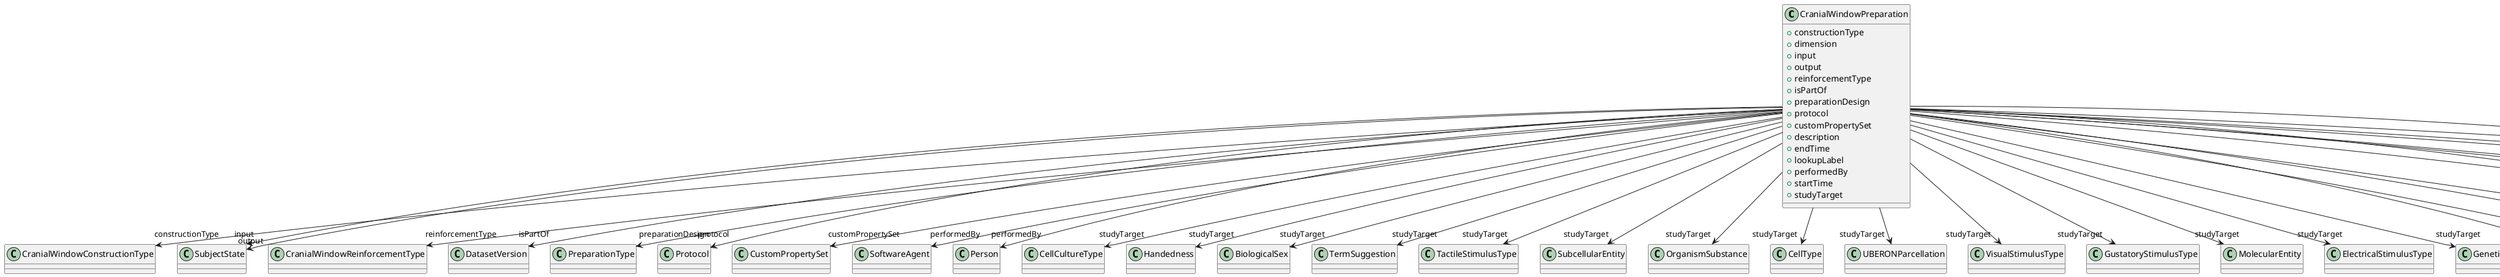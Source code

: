 @startuml
class CranialWindowPreparation {
+constructionType
+dimension
+input
+output
+reinforcementType
+isPartOf
+preparationDesign
+protocol
+customPropertySet
+description
+endTime
+lookupLabel
+performedBy
+startTime
+studyTarget

}
CranialWindowPreparation -d-> "constructionType" CranialWindowConstructionType
CranialWindowPreparation -d-> "input" SubjectState
CranialWindowPreparation -d-> "output" SubjectState
CranialWindowPreparation -d-> "reinforcementType" CranialWindowReinforcementType
CranialWindowPreparation -d-> "isPartOf" DatasetVersion
CranialWindowPreparation -d-> "preparationDesign" PreparationType
CranialWindowPreparation -d-> "protocol" Protocol
CranialWindowPreparation -d-> "customPropertySet" CustomPropertySet
CranialWindowPreparation -d-> "performedBy" SoftwareAgent
CranialWindowPreparation -d-> "performedBy" Person
CranialWindowPreparation -d-> "studyTarget" CellCultureType
CranialWindowPreparation -d-> "studyTarget" Handedness
CranialWindowPreparation -d-> "studyTarget" BiologicalSex
CranialWindowPreparation -d-> "studyTarget" TermSuggestion
CranialWindowPreparation -d-> "studyTarget" TactileStimulusType
CranialWindowPreparation -d-> "studyTarget" SubcellularEntity
CranialWindowPreparation -d-> "studyTarget" OrganismSubstance
CranialWindowPreparation -d-> "studyTarget" CellType
CranialWindowPreparation -d-> "studyTarget" UBERONParcellation
CranialWindowPreparation -d-> "studyTarget" VisualStimulusType
CranialWindowPreparation -d-> "studyTarget" GustatoryStimulusType
CranialWindowPreparation -d-> "studyTarget" MolecularEntity
CranialWindowPreparation -d-> "studyTarget" ElectricalStimulusType
CranialWindowPreparation -d-> "studyTarget" GeneticStrainType
CranialWindowPreparation -d-> "studyTarget" Organ
CranialWindowPreparation -d-> "studyTarget" BreedingType
CranialWindowPreparation -d-> "studyTarget" DiseaseModel
CranialWindowPreparation -d-> "studyTarget" OlfactoryStimulusType
CranialWindowPreparation -d-> "studyTarget" Species
CranialWindowPreparation -d-> "studyTarget" OrganismSystem
CranialWindowPreparation -d-> "studyTarget" BiologicalOrder
CranialWindowPreparation -d-> "studyTarget" OpticalStimulusType
CranialWindowPreparation -d-> "studyTarget" Disease
CranialWindowPreparation -d-> "studyTarget" AuditoryStimulusType
CranialWindowPreparation -d-> "studyTarget" ParcellationEntityVersion
CranialWindowPreparation -d-> "studyTarget" CustomAnatomicalEntity

@enduml